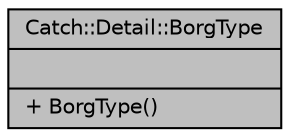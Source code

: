 digraph "Catch::Detail::BorgType"
{
  edge [fontname="Helvetica",fontsize="10",labelfontname="Helvetica",labelfontsize="10"];
  node [fontname="Helvetica",fontsize="10",shape=record];
  Node1 [label="{Catch::Detail::BorgType\n||+ BorgType()\l}",height=0.2,width=0.4,color="black", fillcolor="grey75", style="filled", fontcolor="black"];
}
